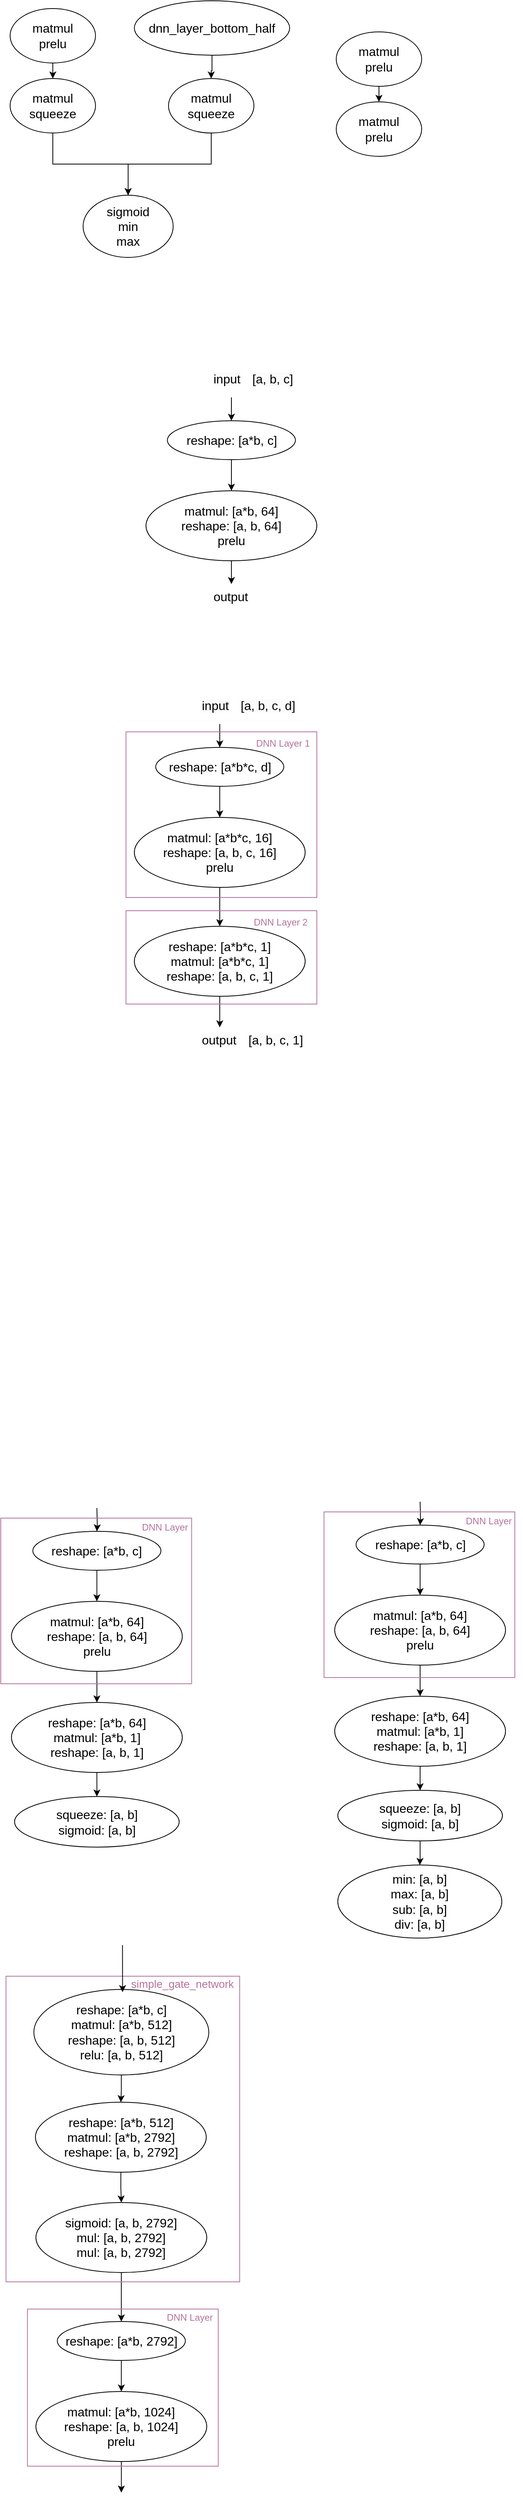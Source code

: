 <mxfile version="24.7.10">
  <diagram name="第 1 页" id="V1dfw5ZvCygMVs_ZKmEv">
    <mxGraphModel dx="1242" dy="786" grid="1" gridSize="10" guides="1" tooltips="1" connect="1" arrows="1" fold="1" page="1" pageScale="1" pageWidth="827" pageHeight="1169" math="0" shadow="0">
      <root>
        <mxCell id="0" />
        <mxCell id="1" parent="0" />
        <mxCell id="wV4hB_RL8rZMmwDnRBt9-4" value="" style="edgeStyle=orthogonalEdgeStyle;rounded=0;orthogonalLoop=1;jettySize=auto;html=1;" parent="1" source="wV4hB_RL8rZMmwDnRBt9-1" target="wV4hB_RL8rZMmwDnRBt9-3" edge="1">
          <mxGeometry relative="1" as="geometry" />
        </mxCell>
        <mxCell id="wV4hB_RL8rZMmwDnRBt9-1" value="&lt;span style=&quot;font-size: 16px;&quot;&gt;dnn_layer_bottom_half&lt;/span&gt;" style="ellipse;whiteSpace=wrap;html=1;" parent="1" vertex="1">
          <mxGeometry x="250" y="30" width="200" height="70" as="geometry" />
        </mxCell>
        <mxCell id="wV4hB_RL8rZMmwDnRBt9-6" value="" style="edgeStyle=orthogonalEdgeStyle;rounded=0;orthogonalLoop=1;jettySize=auto;html=1;" parent="1" source="wV4hB_RL8rZMmwDnRBt9-2" target="wV4hB_RL8rZMmwDnRBt9-5" edge="1">
          <mxGeometry relative="1" as="geometry" />
        </mxCell>
        <mxCell id="wV4hB_RL8rZMmwDnRBt9-2" value="&lt;font style=&quot;font-size: 16px;&quot;&gt;matmul&lt;/font&gt;&lt;div style=&quot;font-size: 16px;&quot;&gt;&lt;font style=&quot;font-size: 16px;&quot;&gt;prelu&lt;/font&gt;&lt;/div&gt;" style="ellipse;whiteSpace=wrap;html=1;" parent="1" vertex="1">
          <mxGeometry x="90" y="40" width="110" height="70" as="geometry" />
        </mxCell>
        <mxCell id="wV4hB_RL8rZMmwDnRBt9-10" style="edgeStyle=orthogonalEdgeStyle;rounded=0;orthogonalLoop=1;jettySize=auto;html=1;exitX=0.5;exitY=1;exitDx=0;exitDy=0;" parent="1" source="wV4hB_RL8rZMmwDnRBt9-3" target="wV4hB_RL8rZMmwDnRBt9-7" edge="1">
          <mxGeometry relative="1" as="geometry">
            <Array as="points">
              <mxPoint x="349" y="240" />
              <mxPoint x="242" y="240" />
            </Array>
          </mxGeometry>
        </mxCell>
        <mxCell id="wV4hB_RL8rZMmwDnRBt9-3" value="&lt;font style=&quot;font-size: 16px;&quot;&gt;matmul&lt;/font&gt;&lt;div style=&quot;font-size: 16px;&quot;&gt;squeeze&lt;/div&gt;" style="ellipse;whiteSpace=wrap;html=1;" parent="1" vertex="1">
          <mxGeometry x="294" y="130" width="110" height="70" as="geometry" />
        </mxCell>
        <mxCell id="wV4hB_RL8rZMmwDnRBt9-9" value="" style="edgeStyle=orthogonalEdgeStyle;rounded=0;orthogonalLoop=1;jettySize=auto;html=1;" parent="1" source="wV4hB_RL8rZMmwDnRBt9-5" target="wV4hB_RL8rZMmwDnRBt9-7" edge="1">
          <mxGeometry relative="1" as="geometry" />
        </mxCell>
        <mxCell id="wV4hB_RL8rZMmwDnRBt9-5" value="&lt;font style=&quot;font-size: 16px;&quot;&gt;matmul&lt;/font&gt;&lt;div style=&quot;font-size: 16px;&quot;&gt;squeeze&lt;br&gt;&lt;/div&gt;" style="ellipse;whiteSpace=wrap;html=1;" parent="1" vertex="1">
          <mxGeometry x="90" y="130" width="110" height="70" as="geometry" />
        </mxCell>
        <mxCell id="wV4hB_RL8rZMmwDnRBt9-7" value="&lt;span style=&quot;font-size: 16px;&quot;&gt;sigmoid&lt;/span&gt;&lt;div&gt;&lt;span style=&quot;font-size: 16px;&quot;&gt;min&lt;/span&gt;&lt;/div&gt;&lt;div&gt;&lt;span style=&quot;font-size: 16px;&quot;&gt;max&lt;/span&gt;&lt;/div&gt;" style="ellipse;whiteSpace=wrap;html=1;" parent="1" vertex="1">
          <mxGeometry x="184" y="280" width="116" height="80" as="geometry" />
        </mxCell>
        <mxCell id="sTIh-kTO3xZ_8swDwnME-1" value="" style="edgeStyle=orthogonalEdgeStyle;rounded=0;orthogonalLoop=1;jettySize=auto;html=1;" parent="1" source="sTIh-kTO3xZ_8swDwnME-2" edge="1">
          <mxGeometry relative="1" as="geometry">
            <mxPoint x="565" y="160" as="targetPoint" />
          </mxGeometry>
        </mxCell>
        <mxCell id="sTIh-kTO3xZ_8swDwnME-2" value="&lt;font style=&quot;font-size: 16px;&quot;&gt;matmul&lt;/font&gt;&lt;div style=&quot;font-size: 16px;&quot;&gt;&lt;font style=&quot;font-size: 16px;&quot;&gt;prelu&lt;/font&gt;&lt;/div&gt;" style="ellipse;whiteSpace=wrap;html=1;" parent="1" vertex="1">
          <mxGeometry x="510" y="70" width="110" height="70" as="geometry" />
        </mxCell>
        <mxCell id="sTIh-kTO3xZ_8swDwnME-3" value="&lt;font style=&quot;font-size: 16px;&quot;&gt;matmul&lt;/font&gt;&lt;div style=&quot;font-size: 16px;&quot;&gt;&lt;font style=&quot;font-size: 16px;&quot;&gt;prelu&lt;/font&gt;&lt;/div&gt;" style="ellipse;whiteSpace=wrap;html=1;" parent="1" vertex="1">
          <mxGeometry x="510" y="160" width="110" height="70" as="geometry" />
        </mxCell>
        <mxCell id="sTIh-kTO3xZ_8swDwnME-17" value="" style="edgeStyle=orthogonalEdgeStyle;rounded=0;orthogonalLoop=1;jettySize=auto;html=1;" parent="1" source="sTIh-kTO3xZ_8swDwnME-4" target="sTIh-kTO3xZ_8swDwnME-15" edge="1">
          <mxGeometry relative="1" as="geometry" />
        </mxCell>
        <mxCell id="sTIh-kTO3xZ_8swDwnME-4" value="&lt;font style=&quot;font-size: 16px;&quot;&gt;matmul:&amp;nbsp;&lt;/font&gt;&lt;span style=&quot;font-size: 16px;&quot;&gt;[a*b, 64]&lt;/span&gt;&lt;div&gt;&lt;span style=&quot;font-size: 16px;&quot;&gt;reshape:&amp;nbsp;&lt;/span&gt;&lt;span style=&quot;font-size: 16px;&quot;&gt;[a, b, 64]&lt;/span&gt;&lt;span style=&quot;font-size: 16px;&quot;&gt;&lt;br&gt;&lt;/span&gt;&lt;div style=&quot;font-size: 16px;&quot;&gt;&lt;font style=&quot;font-size: 16px;&quot;&gt;prelu&lt;/font&gt;&lt;/div&gt;&lt;/div&gt;" style="ellipse;whiteSpace=wrap;html=1;" parent="1" vertex="1">
          <mxGeometry x="265" y="660" width="220" height="90" as="geometry" />
        </mxCell>
        <mxCell id="sTIh-kTO3xZ_8swDwnME-11" value="" style="edgeStyle=orthogonalEdgeStyle;rounded=0;orthogonalLoop=1;jettySize=auto;html=1;" parent="1" source="sTIh-kTO3xZ_8swDwnME-6" target="sTIh-kTO3xZ_8swDwnME-4" edge="1">
          <mxGeometry relative="1" as="geometry" />
        </mxCell>
        <mxCell id="sTIh-kTO3xZ_8swDwnME-6" value="&lt;font style=&quot;font-size: 16px;&quot;&gt;reshape:&amp;nbsp;&lt;/font&gt;&lt;span style=&quot;font-size: 16px; background-color: initial;&quot;&gt;[a*b, c]&lt;/span&gt;" style="ellipse;whiteSpace=wrap;html=1;" parent="1" vertex="1">
          <mxGeometry x="292.5" y="570" width="165" height="50" as="geometry" />
        </mxCell>
        <mxCell id="sTIh-kTO3xZ_8swDwnME-8" value="&lt;span style=&quot;color: rgb(0, 0, 0); font-family: Helvetica; font-size: 16px; font-style: normal; font-variant-ligatures: normal; font-variant-caps: normal; font-weight: 400; letter-spacing: normal; orphans: 2; text-align: center; text-indent: 0px; text-transform: none; widows: 2; word-spacing: 0px; -webkit-text-stroke-width: 0px; white-space: normal; background-color: rgb(251, 251, 251); text-decoration-thickness: initial; text-decoration-style: initial; text-decoration-color: initial; display: inline !important; float: none;&quot;&gt;[a, b, c]&lt;/span&gt;" style="text;whiteSpace=wrap;html=1;" parent="1" vertex="1">
          <mxGeometry x="400" y="500" width="150" height="40" as="geometry" />
        </mxCell>
        <mxCell id="sTIh-kTO3xZ_8swDwnME-10" value="" style="edgeStyle=orthogonalEdgeStyle;rounded=0;orthogonalLoop=1;jettySize=auto;html=1;" parent="1" source="sTIh-kTO3xZ_8swDwnME-9" target="sTIh-kTO3xZ_8swDwnME-6" edge="1">
          <mxGeometry relative="1" as="geometry" />
        </mxCell>
        <mxCell id="sTIh-kTO3xZ_8swDwnME-9" value="&lt;span style=&quot;color: rgb(0, 0, 0); font-family: Helvetica; font-size: 16px; font-style: normal; font-variant-ligatures: normal; font-variant-caps: normal; font-weight: 400; letter-spacing: normal; orphans: 2; text-align: center; text-indent: 0px; text-transform: none; widows: 2; word-spacing: 0px; -webkit-text-stroke-width: 0px; white-space: normal; background-color: rgb(251, 251, 251); text-decoration-thickness: initial; text-decoration-style: initial; text-decoration-color: initial; display: inline !important; float: none;&quot;&gt;input&lt;/span&gt;" style="text;whiteSpace=wrap;html=1;" parent="1" vertex="1">
          <mxGeometry x="350" y="500" width="50" height="40" as="geometry" />
        </mxCell>
        <mxCell id="sTIh-kTO3xZ_8swDwnME-15" value="&lt;div style=&quot;text-align: center;&quot;&gt;&lt;span style=&quot;background-color: initial; font-size: 16px;&quot;&gt;output&lt;/span&gt;&lt;/div&gt;" style="text;whiteSpace=wrap;html=1;" parent="1" vertex="1">
          <mxGeometry x="350" y="780" width="50" height="40" as="geometry" />
        </mxCell>
        <mxCell id="I9Kv1Mkpv6eCRe7bFn_e-13" value="" style="edgeStyle=orthogonalEdgeStyle;rounded=0;orthogonalLoop=1;jettySize=auto;html=1;" edge="1" parent="1" source="bx44Nag-n4rfRC4HVCFL-2" target="I9Kv1Mkpv6eCRe7bFn_e-1">
          <mxGeometry relative="1" as="geometry" />
        </mxCell>
        <mxCell id="bx44Nag-n4rfRC4HVCFL-2" value="&lt;font style=&quot;font-size: 16px;&quot;&gt;matmul:&amp;nbsp;&lt;/font&gt;&lt;span style=&quot;font-size: 16px;&quot;&gt;[a*b*c, 16]&lt;/span&gt;&lt;div&gt;&lt;span style=&quot;font-size: 16px;&quot;&gt;reshape:&amp;nbsp;&lt;/span&gt;&lt;span style=&quot;font-size: 16px;&quot;&gt;[a, b, c, 16]&lt;/span&gt;&lt;span style=&quot;font-size: 16px;&quot;&gt;&lt;br&gt;&lt;/span&gt;&lt;div style=&quot;font-size: 16px;&quot;&gt;&lt;font style=&quot;font-size: 16px;&quot;&gt;prelu&lt;/font&gt;&lt;/div&gt;&lt;/div&gt;" style="ellipse;whiteSpace=wrap;html=1;" parent="1" vertex="1">
          <mxGeometry x="250" y="1080" width="220" height="90" as="geometry" />
        </mxCell>
        <mxCell id="bx44Nag-n4rfRC4HVCFL-3" value="" style="edgeStyle=orthogonalEdgeStyle;rounded=0;orthogonalLoop=1;jettySize=auto;html=1;" parent="1" source="bx44Nag-n4rfRC4HVCFL-4" target="bx44Nag-n4rfRC4HVCFL-2" edge="1">
          <mxGeometry relative="1" as="geometry" />
        </mxCell>
        <mxCell id="bx44Nag-n4rfRC4HVCFL-4" value="&lt;font style=&quot;font-size: 16px;&quot;&gt;reshape:&amp;nbsp;&lt;/font&gt;&lt;span style=&quot;font-size: 16px; background-color: initial;&quot;&gt;[a*b*c, d]&lt;/span&gt;" style="ellipse;whiteSpace=wrap;html=1;" parent="1" vertex="1">
          <mxGeometry x="277.5" y="990" width="165" height="50" as="geometry" />
        </mxCell>
        <mxCell id="bx44Nag-n4rfRC4HVCFL-5" value="&lt;span style=&quot;color: rgb(0, 0, 0); font-family: Helvetica; font-size: 16px; font-style: normal; font-variant-ligatures: normal; font-variant-caps: normal; font-weight: 400; letter-spacing: normal; orphans: 2; text-align: center; text-indent: 0px; text-transform: none; widows: 2; word-spacing: 0px; -webkit-text-stroke-width: 0px; white-space: normal; background-color: rgb(251, 251, 251); text-decoration-thickness: initial; text-decoration-style: initial; text-decoration-color: initial; display: inline !important; float: none;&quot;&gt;[a, b, c, d]&lt;/span&gt;" style="text;whiteSpace=wrap;html=1;" parent="1" vertex="1">
          <mxGeometry x="385" y="920" width="150" height="40" as="geometry" />
        </mxCell>
        <mxCell id="bx44Nag-n4rfRC4HVCFL-6" value="" style="edgeStyle=orthogonalEdgeStyle;rounded=0;orthogonalLoop=1;jettySize=auto;html=1;" parent="1" source="bx44Nag-n4rfRC4HVCFL-7" target="bx44Nag-n4rfRC4HVCFL-4" edge="1">
          <mxGeometry relative="1" as="geometry" />
        </mxCell>
        <mxCell id="bx44Nag-n4rfRC4HVCFL-7" value="&lt;span style=&quot;color: rgb(0, 0, 0); font-family: Helvetica; font-size: 16px; font-style: normal; font-variant-ligatures: normal; font-variant-caps: normal; font-weight: 400; letter-spacing: normal; orphans: 2; text-align: center; text-indent: 0px; text-transform: none; widows: 2; word-spacing: 0px; -webkit-text-stroke-width: 0px; white-space: normal; background-color: rgb(251, 251, 251); text-decoration-thickness: initial; text-decoration-style: initial; text-decoration-color: initial; display: inline !important; float: none;&quot;&gt;input&lt;/span&gt;" style="text;whiteSpace=wrap;html=1;" parent="1" vertex="1">
          <mxGeometry x="335" y="920" width="50" height="40" as="geometry" />
        </mxCell>
        <mxCell id="bx44Nag-n4rfRC4HVCFL-15" value="" style="edgeStyle=orthogonalEdgeStyle;rounded=0;orthogonalLoop=1;jettySize=auto;html=1;" parent="1" source="bx44Nag-n4rfRC4HVCFL-9" target="bx44Nag-n4rfRC4HVCFL-14" edge="1">
          <mxGeometry relative="1" as="geometry" />
        </mxCell>
        <mxCell id="bx44Nag-n4rfRC4HVCFL-9" value="&lt;font style=&quot;font-size: 16px;&quot;&gt;matmul:&amp;nbsp;&lt;/font&gt;&lt;span style=&quot;font-size: 16px;&quot;&gt;[a*b, 64]&lt;/span&gt;&lt;div&gt;&lt;span style=&quot;font-size: 16px;&quot;&gt;reshape:&amp;nbsp;&lt;/span&gt;&lt;span style=&quot;font-size: 16px;&quot;&gt;[a, b, 64]&lt;/span&gt;&lt;span style=&quot;font-size: 16px;&quot;&gt;&lt;br&gt;&lt;/span&gt;&lt;div style=&quot;font-size: 16px;&quot;&gt;&lt;font style=&quot;font-size: 16px;&quot;&gt;prelu&lt;/font&gt;&lt;/div&gt;&lt;/div&gt;" style="ellipse;whiteSpace=wrap;html=1;" parent="1" vertex="1">
          <mxGeometry x="91.75" y="2088" width="220" height="90" as="geometry" />
        </mxCell>
        <mxCell id="bx44Nag-n4rfRC4HVCFL-10" value="" style="edgeStyle=orthogonalEdgeStyle;rounded=0;orthogonalLoop=1;jettySize=auto;html=1;" parent="1" source="bx44Nag-n4rfRC4HVCFL-11" target="bx44Nag-n4rfRC4HVCFL-9" edge="1">
          <mxGeometry relative="1" as="geometry" />
        </mxCell>
        <mxCell id="bx44Nag-n4rfRC4HVCFL-11" value="&lt;font style=&quot;font-size: 16px;&quot;&gt;reshape:&amp;nbsp;&lt;/font&gt;&lt;span style=&quot;font-size: 16px; background-color: initial;&quot;&gt;[a*b, c]&lt;/span&gt;" style="ellipse;whiteSpace=wrap;html=1;" parent="1" vertex="1">
          <mxGeometry x="119.25" y="1998" width="165" height="50" as="geometry" />
        </mxCell>
        <mxCell id="bx44Nag-n4rfRC4HVCFL-12" value="" style="edgeStyle=orthogonalEdgeStyle;rounded=0;orthogonalLoop=1;jettySize=auto;html=1;" parent="1" target="bx44Nag-n4rfRC4HVCFL-11" edge="1">
          <mxGeometry relative="1" as="geometry">
            <mxPoint x="201.75" y="1968" as="sourcePoint" />
          </mxGeometry>
        </mxCell>
        <mxCell id="bx44Nag-n4rfRC4HVCFL-17" value="" style="edgeStyle=orthogonalEdgeStyle;rounded=0;orthogonalLoop=1;jettySize=auto;html=1;" parent="1" source="bx44Nag-n4rfRC4HVCFL-14" target="bx44Nag-n4rfRC4HVCFL-16" edge="1">
          <mxGeometry relative="1" as="geometry" />
        </mxCell>
        <mxCell id="bx44Nag-n4rfRC4HVCFL-14" value="&lt;font style=&quot;font-size: 16px;&quot;&gt;reshape:&amp;nbsp;&lt;/font&gt;&lt;span style=&quot;font-size: 16px;&quot;&gt;[a*b, 64]&lt;/span&gt;&lt;div&gt;&lt;span style=&quot;font-size: 16px;&quot;&gt;matmul:&amp;nbsp;&lt;/span&gt;&lt;span style=&quot;font-size: 16px;&quot;&gt;[&lt;/span&gt;&lt;span style=&quot;font-size: 16px;&quot;&gt;a*b&lt;/span&gt;&lt;span style=&quot;font-size: 16px;&quot;&gt;, 1]&lt;/span&gt;&lt;/div&gt;&lt;div&gt;&lt;span style=&quot;font-size: 16px;&quot;&gt;reshape:&amp;nbsp;&lt;/span&gt;&lt;span style=&quot;font-size: 16px;&quot;&gt;[a, b, 1]&lt;/span&gt;&lt;/div&gt;" style="ellipse;whiteSpace=wrap;html=1;" parent="1" vertex="1">
          <mxGeometry x="91.75" y="2218" width="220" height="90" as="geometry" />
        </mxCell>
        <mxCell id="bx44Nag-n4rfRC4HVCFL-16" value="&lt;font style=&quot;font-size: 16px;&quot;&gt;squeeze:&amp;nbsp;&lt;/font&gt;&lt;span style=&quot;font-size: 16px;&quot;&gt;[a, b]&lt;/span&gt;&lt;div&gt;&lt;span style=&quot;font-size: 16px;&quot;&gt;sigmoid:&amp;nbsp;&lt;/span&gt;&lt;span style=&quot;font-size: 16px;&quot;&gt;[&lt;/span&gt;&lt;span style=&quot;font-size: 16px;&quot;&gt;a, b&lt;/span&gt;&lt;span style=&quot;font-size: 16px;&quot;&gt;]&lt;/span&gt;&lt;/div&gt;" style="ellipse;whiteSpace=wrap;html=1;" parent="1" vertex="1">
          <mxGeometry x="95.75" y="2339" width="212" height="65" as="geometry" />
        </mxCell>
        <mxCell id="bx44Nag-n4rfRC4HVCFL-19" value="" style="rounded=0;whiteSpace=wrap;html=1;fillColor=none;strokeColor=#B5739D;" parent="1" vertex="1">
          <mxGeometry x="78" y="1981" width="245.75" height="213" as="geometry" />
        </mxCell>
        <mxCell id="bx44Nag-n4rfRC4HVCFL-20" value="&lt;font color=&quot;#b5739d&quot;&gt;DNN Layer&lt;/font&gt;" style="text;html=1;align=center;verticalAlign=middle;whiteSpace=wrap;rounded=0;" parent="1" vertex="1">
          <mxGeometry x="246.25" y="1978" width="87" height="30" as="geometry" />
        </mxCell>
        <mxCell id="bx44Nag-n4rfRC4HVCFL-21" value="" style="edgeStyle=orthogonalEdgeStyle;rounded=0;orthogonalLoop=1;jettySize=auto;html=1;" parent="1" source="bx44Nag-n4rfRC4HVCFL-22" target="bx44Nag-n4rfRC4HVCFL-27" edge="1">
          <mxGeometry relative="1" as="geometry" />
        </mxCell>
        <mxCell id="bx44Nag-n4rfRC4HVCFL-22" value="&lt;font style=&quot;font-size: 16px;&quot;&gt;matmul:&amp;nbsp;&lt;/font&gt;&lt;span style=&quot;font-size: 16px;&quot;&gt;[a*b, 64]&lt;/span&gt;&lt;div&gt;&lt;span style=&quot;font-size: 16px;&quot;&gt;reshape:&amp;nbsp;&lt;/span&gt;&lt;span style=&quot;font-size: 16px;&quot;&gt;[a, b, 64]&lt;/span&gt;&lt;span style=&quot;font-size: 16px;&quot;&gt;&lt;br&gt;&lt;/span&gt;&lt;div style=&quot;font-size: 16px;&quot;&gt;&lt;font style=&quot;font-size: 16px;&quot;&gt;prelu&lt;/font&gt;&lt;/div&gt;&lt;/div&gt;" style="ellipse;whiteSpace=wrap;html=1;" parent="1" vertex="1">
          <mxGeometry x="508" y="2080" width="220" height="90" as="geometry" />
        </mxCell>
        <mxCell id="bx44Nag-n4rfRC4HVCFL-23" value="" style="edgeStyle=orthogonalEdgeStyle;rounded=0;orthogonalLoop=1;jettySize=auto;html=1;" parent="1" source="bx44Nag-n4rfRC4HVCFL-24" target="bx44Nag-n4rfRC4HVCFL-22" edge="1">
          <mxGeometry relative="1" as="geometry" />
        </mxCell>
        <mxCell id="bx44Nag-n4rfRC4HVCFL-24" value="&lt;font style=&quot;font-size: 16px;&quot;&gt;reshape:&amp;nbsp;&lt;/font&gt;&lt;span style=&quot;font-size: 16px; background-color: initial;&quot;&gt;[a*b, c]&lt;/span&gt;" style="ellipse;whiteSpace=wrap;html=1;" parent="1" vertex="1">
          <mxGeometry x="535.5" y="1990" width="165" height="50" as="geometry" />
        </mxCell>
        <mxCell id="bx44Nag-n4rfRC4HVCFL-25" value="" style="edgeStyle=orthogonalEdgeStyle;rounded=0;orthogonalLoop=1;jettySize=auto;html=1;" parent="1" target="bx44Nag-n4rfRC4HVCFL-24" edge="1">
          <mxGeometry relative="1" as="geometry">
            <mxPoint x="618" y="1960" as="sourcePoint" />
          </mxGeometry>
        </mxCell>
        <mxCell id="bx44Nag-n4rfRC4HVCFL-26" value="" style="edgeStyle=orthogonalEdgeStyle;rounded=0;orthogonalLoop=1;jettySize=auto;html=1;" parent="1" source="bx44Nag-n4rfRC4HVCFL-27" target="bx44Nag-n4rfRC4HVCFL-28" edge="1">
          <mxGeometry relative="1" as="geometry" />
        </mxCell>
        <mxCell id="bx44Nag-n4rfRC4HVCFL-27" value="&lt;font style=&quot;font-size: 16px;&quot;&gt;reshape:&amp;nbsp;&lt;/font&gt;&lt;span style=&quot;font-size: 16px;&quot;&gt;[a*b, 64]&lt;/span&gt;&lt;div&gt;&lt;span style=&quot;font-size: 16px;&quot;&gt;matmul:&amp;nbsp;&lt;/span&gt;&lt;span style=&quot;font-size: 16px;&quot;&gt;[&lt;/span&gt;&lt;span style=&quot;font-size: 16px;&quot;&gt;a*b&lt;/span&gt;&lt;span style=&quot;font-size: 16px;&quot;&gt;, 1]&lt;/span&gt;&lt;/div&gt;&lt;div&gt;&lt;span style=&quot;font-size: 16px;&quot;&gt;reshape:&amp;nbsp;&lt;/span&gt;&lt;span style=&quot;font-size: 16px;&quot;&gt;[a, b, 1]&lt;/span&gt;&lt;/div&gt;" style="ellipse;whiteSpace=wrap;html=1;" parent="1" vertex="1">
          <mxGeometry x="508" y="2210" width="220" height="90" as="geometry" />
        </mxCell>
        <mxCell id="bx44Nag-n4rfRC4HVCFL-32" value="" style="edgeStyle=orthogonalEdgeStyle;rounded=0;orthogonalLoop=1;jettySize=auto;html=1;" parent="1" source="bx44Nag-n4rfRC4HVCFL-28" target="bx44Nag-n4rfRC4HVCFL-31" edge="1">
          <mxGeometry relative="1" as="geometry" />
        </mxCell>
        <mxCell id="bx44Nag-n4rfRC4HVCFL-28" value="&lt;font style=&quot;font-size: 16px;&quot;&gt;squeeze:&amp;nbsp;&lt;/font&gt;&lt;span style=&quot;font-size: 16px;&quot;&gt;[a, b]&lt;/span&gt;&lt;div&gt;&lt;span style=&quot;font-size: 16px;&quot;&gt;sigmoid:&amp;nbsp;&lt;/span&gt;&lt;span style=&quot;font-size: 16px;&quot;&gt;[&lt;/span&gt;&lt;span style=&quot;font-size: 16px;&quot;&gt;a, b&lt;/span&gt;&lt;span style=&quot;font-size: 16px;&quot;&gt;]&lt;/span&gt;&lt;/div&gt;" style="ellipse;whiteSpace=wrap;html=1;" parent="1" vertex="1">
          <mxGeometry x="512" y="2331" width="212" height="65" as="geometry" />
        </mxCell>
        <mxCell id="bx44Nag-n4rfRC4HVCFL-29" value="" style="rounded=0;whiteSpace=wrap;html=1;fillColor=none;strokeColor=#B5739D;" parent="1" vertex="1">
          <mxGeometry x="494.25" y="1973" width="245.75" height="213" as="geometry" />
        </mxCell>
        <mxCell id="bx44Nag-n4rfRC4HVCFL-30" value="&lt;font color=&quot;#b5739d&quot;&gt;DNN Layer&lt;/font&gt;" style="text;html=1;align=center;verticalAlign=middle;whiteSpace=wrap;rounded=0;" parent="1" vertex="1">
          <mxGeometry x="662.5" y="1970" width="87" height="30" as="geometry" />
        </mxCell>
        <mxCell id="bx44Nag-n4rfRC4HVCFL-31" value="&lt;span style=&quot;font-size: 16px;&quot;&gt;min:&amp;nbsp;&lt;/span&gt;&lt;span style=&quot;font-size: 16px;&quot;&gt;[a, b]&lt;/span&gt;&lt;div&gt;&lt;span style=&quot;font-size: 16px;&quot;&gt;max:&amp;nbsp;&lt;/span&gt;&lt;span style=&quot;font-size: 16px; background-color: initial;&quot;&gt;[a, b]&lt;/span&gt;&lt;/div&gt;&lt;div&gt;&lt;span style=&quot;font-size: 16px;&quot;&gt;sub:&amp;nbsp;&lt;/span&gt;&lt;span style=&quot;font-size: 16px; background-color: initial;&quot;&gt;[a, b]&lt;/span&gt;&lt;/div&gt;&lt;div&gt;&lt;span style=&quot;font-size: 16px;&quot;&gt;div:&amp;nbsp;&lt;/span&gt;&lt;span style=&quot;font-size: 16px; background-color: initial;&quot;&gt;[a, b]&lt;/span&gt;&lt;/div&gt;" style="ellipse;whiteSpace=wrap;html=1;" parent="1" vertex="1">
          <mxGeometry x="512" y="2427" width="211.25" height="94" as="geometry" />
        </mxCell>
        <mxCell id="bx44Nag-n4rfRC4HVCFL-33" value="" style="edgeStyle=orthogonalEdgeStyle;rounded=0;orthogonalLoop=1;jettySize=auto;html=1;" parent="1" source="bx44Nag-n4rfRC4HVCFL-34" edge="1">
          <mxGeometry relative="1" as="geometry">
            <mxPoint x="233.25" y="3234" as="targetPoint" />
          </mxGeometry>
        </mxCell>
        <mxCell id="bx44Nag-n4rfRC4HVCFL-34" value="&lt;font style=&quot;font-size: 16px;&quot;&gt;matmul:&amp;nbsp;&lt;/font&gt;&lt;span style=&quot;font-size: 16px;&quot;&gt;[a*b, 1024]&lt;/span&gt;&lt;div&gt;&lt;span style=&quot;font-size: 16px;&quot;&gt;reshape:&amp;nbsp;&lt;/span&gt;&lt;span style=&quot;font-size: 16px;&quot;&gt;[a, b, 1024]&lt;/span&gt;&lt;span style=&quot;font-size: 16px;&quot;&gt;&lt;br&gt;&lt;/span&gt;&lt;div style=&quot;font-size: 16px;&quot;&gt;&lt;font style=&quot;font-size: 16px;&quot;&gt;prelu&lt;/font&gt;&lt;/div&gt;&lt;/div&gt;" style="ellipse;whiteSpace=wrap;html=1;" parent="1" vertex="1">
          <mxGeometry x="123.25" y="3104" width="220" height="90" as="geometry" />
        </mxCell>
        <mxCell id="bx44Nag-n4rfRC4HVCFL-35" value="" style="edgeStyle=orthogonalEdgeStyle;rounded=0;orthogonalLoop=1;jettySize=auto;html=1;" parent="1" source="bx44Nag-n4rfRC4HVCFL-36" target="bx44Nag-n4rfRC4HVCFL-34" edge="1">
          <mxGeometry relative="1" as="geometry" />
        </mxCell>
        <mxCell id="bx44Nag-n4rfRC4HVCFL-36" value="&lt;font style=&quot;font-size: 16px;&quot;&gt;reshape:&amp;nbsp;&lt;/font&gt;&lt;span style=&quot;font-size: 16px; background-color: initial;&quot;&gt;[a*b, 2792]&lt;/span&gt;" style="ellipse;whiteSpace=wrap;html=1;" parent="1" vertex="1">
          <mxGeometry x="150.75" y="3014" width="165" height="50" as="geometry" />
        </mxCell>
        <mxCell id="bx44Nag-n4rfRC4HVCFL-37" value="" style="edgeStyle=orthogonalEdgeStyle;rounded=0;orthogonalLoop=1;jettySize=auto;html=1;exitX=0.5;exitY=1;exitDx=0;exitDy=0;" parent="1" source="bx44Nag-n4rfRC4HVCFL-46" target="bx44Nag-n4rfRC4HVCFL-36" edge="1">
          <mxGeometry relative="1" as="geometry">
            <mxPoint x="233.25" y="2984" as="sourcePoint" />
          </mxGeometry>
        </mxCell>
        <mxCell id="bx44Nag-n4rfRC4HVCFL-41" value="" style="rounded=0;whiteSpace=wrap;html=1;fillColor=none;strokeColor=#B5739D;" parent="1" vertex="1">
          <mxGeometry x="112.32" y="2998" width="245.75" height="202" as="geometry" />
        </mxCell>
        <mxCell id="bx44Nag-n4rfRC4HVCFL-42" value="&lt;font color=&quot;#b5739d&quot;&gt;DNN Layer&lt;/font&gt;" style="text;html=1;align=center;verticalAlign=middle;whiteSpace=wrap;rounded=0;" parent="1" vertex="1">
          <mxGeometry x="277.75" y="2994" width="87" height="30" as="geometry" />
        </mxCell>
        <mxCell id="bx44Nag-n4rfRC4HVCFL-45" value="" style="edgeStyle=orthogonalEdgeStyle;rounded=0;orthogonalLoop=1;jettySize=auto;html=1;" parent="1" source="bx44Nag-n4rfRC4HVCFL-43" target="bx44Nag-n4rfRC4HVCFL-44" edge="1">
          <mxGeometry relative="1" as="geometry" />
        </mxCell>
        <mxCell id="bx44Nag-n4rfRC4HVCFL-43" value="&lt;font style=&quot;font-size: 16px;&quot;&gt;reshape:&amp;nbsp;&lt;/font&gt;&lt;span style=&quot;font-size: 16px;&quot;&gt;[a*b, c]&lt;/span&gt;&lt;div&gt;&lt;span style=&quot;font-size: 16px;&quot;&gt;matmul:&amp;nbsp;&lt;/span&gt;&lt;span style=&quot;font-size: 16px;&quot;&gt;[&lt;/span&gt;&lt;span style=&quot;font-size: 16px;&quot;&gt;a*b&lt;/span&gt;&lt;span style=&quot;font-size: 16px;&quot;&gt;, 512]&lt;/span&gt;&lt;/div&gt;&lt;div&gt;&lt;span style=&quot;font-size: 16px;&quot;&gt;reshape:&amp;nbsp;&lt;/span&gt;&lt;span style=&quot;font-size: 16px;&quot;&gt;[a, b, 512]&lt;/span&gt;&lt;/div&gt;&lt;div&gt;&lt;span style=&quot;font-size: 16px;&quot;&gt;relu:&amp;nbsp;&lt;/span&gt;&lt;span style=&quot;font-size: 16px; background-color: initial;&quot;&gt;[a, b, 512]&lt;/span&gt;&lt;/div&gt;" style="ellipse;whiteSpace=wrap;html=1;" parent="1" vertex="1">
          <mxGeometry x="120.63" y="2587" width="225.25" height="110" as="geometry" />
        </mxCell>
        <mxCell id="bx44Nag-n4rfRC4HVCFL-47" value="" style="edgeStyle=orthogonalEdgeStyle;rounded=0;orthogonalLoop=1;jettySize=auto;html=1;" parent="1" source="bx44Nag-n4rfRC4HVCFL-44" target="bx44Nag-n4rfRC4HVCFL-46" edge="1">
          <mxGeometry relative="1" as="geometry" />
        </mxCell>
        <mxCell id="bx44Nag-n4rfRC4HVCFL-44" value="&lt;font style=&quot;font-size: 16px;&quot;&gt;reshape:&amp;nbsp;&lt;/font&gt;&lt;span style=&quot;font-size: 16px;&quot;&gt;[a*b, 512]&lt;/span&gt;&lt;div&gt;&lt;span style=&quot;font-size: 16px;&quot;&gt;matmul:&amp;nbsp;&lt;/span&gt;&lt;span style=&quot;font-size: 16px;&quot;&gt;[&lt;/span&gt;&lt;span style=&quot;font-size: 16px;&quot;&gt;a*b&lt;/span&gt;&lt;span style=&quot;font-size: 16px;&quot;&gt;, 2792]&lt;/span&gt;&lt;/div&gt;&lt;div&gt;&lt;span style=&quot;font-size: 16px;&quot;&gt;reshape:&amp;nbsp;&lt;/span&gt;&lt;span style=&quot;font-size: 16px;&quot;&gt;[a, b, 2792]&lt;/span&gt;&lt;/div&gt;" style="ellipse;whiteSpace=wrap;html=1;" parent="1" vertex="1">
          <mxGeometry x="122.63" y="2732" width="220" height="90" as="geometry" />
        </mxCell>
        <mxCell id="bx44Nag-n4rfRC4HVCFL-46" value="&lt;font style=&quot;font-size: 16px;&quot;&gt;sigmoid:&amp;nbsp;&lt;/font&gt;&lt;span style=&quot;font-size: 16px;&quot;&gt;[a, b, 2792]&lt;/span&gt;&lt;div&gt;&lt;span style=&quot;font-size: 16px;&quot;&gt;mul:&amp;nbsp;&lt;/span&gt;&lt;span style=&quot;font-size: 16px;&quot;&gt;[&lt;/span&gt;&lt;span style=&quot;font-size: 16px;&quot;&gt;a, b, 2792&lt;/span&gt;&lt;span style=&quot;font-size: 16px;&quot;&gt;]&lt;/span&gt;&lt;/div&gt;&lt;div&gt;&lt;span style=&quot;font-size: 16px;&quot;&gt;mul:&amp;nbsp;&lt;/span&gt;&lt;span style=&quot;font-size: 16px;&quot;&gt;[&lt;/span&gt;&lt;span style=&quot;font-size: 16px;&quot;&gt;a, b, 2792&lt;/span&gt;&lt;span style=&quot;font-size: 16px;&quot;&gt;]&lt;/span&gt;&lt;br&gt;&lt;/div&gt;" style="ellipse;whiteSpace=wrap;html=1;" parent="1" vertex="1">
          <mxGeometry x="123.26" y="2861" width="220" height="90" as="geometry" />
        </mxCell>
        <mxCell id="bx44Nag-n4rfRC4HVCFL-48" value="" style="rounded=0;whiteSpace=wrap;html=1;fillColor=none;strokeColor=#B5739D;" parent="1" vertex="1">
          <mxGeometry x="84.75" y="2570" width="300.88" height="393" as="geometry" />
        </mxCell>
        <mxCell id="bx44Nag-n4rfRC4HVCFL-49" value="&lt;font style=&quot;font-size: 14px;&quot; color=&quot;#b5739d&quot;&gt;simple_gate_network&lt;/font&gt;" style="text;html=1;align=center;verticalAlign=middle;whiteSpace=wrap;rounded=0;" parent="1" vertex="1">
          <mxGeometry x="225.25" y="2565" width="174" height="30" as="geometry" />
        </mxCell>
        <mxCell id="bx44Nag-n4rfRC4HVCFL-51" value="" style="endArrow=classic;html=1;rounded=0;entryX=0.055;entryY=0.85;entryDx=0;entryDy=0;entryPerimeter=0;" parent="1" target="bx44Nag-n4rfRC4HVCFL-49" edge="1">
          <mxGeometry width="50" height="50" relative="1" as="geometry">
            <mxPoint x="234.75" y="2530" as="sourcePoint" />
            <mxPoint x="368.75" y="2873" as="targetPoint" />
          </mxGeometry>
        </mxCell>
        <mxCell id="I9Kv1Mkpv6eCRe7bFn_e-4" value="" style="edgeStyle=orthogonalEdgeStyle;rounded=0;orthogonalLoop=1;jettySize=auto;html=1;" edge="1" parent="1" source="I9Kv1Mkpv6eCRe7bFn_e-1" target="I9Kv1Mkpv6eCRe7bFn_e-3">
          <mxGeometry relative="1" as="geometry" />
        </mxCell>
        <mxCell id="I9Kv1Mkpv6eCRe7bFn_e-1" value="&lt;font style=&quot;font-size: 16px;&quot;&gt;reshape:&amp;nbsp;&lt;/font&gt;&lt;span style=&quot;font-size: 16px;&quot;&gt;[a*b*c, 1]&lt;/span&gt;&lt;div&gt;&lt;span style=&quot;font-size: 16px;&quot;&gt;matmul:&amp;nbsp;&lt;/span&gt;&lt;span style=&quot;font-size: 16px;&quot;&gt;[&lt;/span&gt;&lt;span style=&quot;font-size: 16px;&quot;&gt;a*b*c&lt;/span&gt;&lt;span style=&quot;font-size: 16px;&quot;&gt;, 1]&lt;/span&gt;&lt;/div&gt;&lt;div&gt;&lt;span style=&quot;font-size: 16px;&quot;&gt;reshape:&amp;nbsp;&lt;/span&gt;&lt;span style=&quot;font-size: 16px;&quot;&gt;[a, b, c, 1]&lt;/span&gt;&lt;/div&gt;" style="ellipse;whiteSpace=wrap;html=1;" vertex="1" parent="1">
          <mxGeometry x="250" y="1220" width="220" height="90" as="geometry" />
        </mxCell>
        <mxCell id="I9Kv1Mkpv6eCRe7bFn_e-3" value="&lt;span style=&quot;color: rgb(0, 0, 0); font-family: Helvetica; font-size: 16px; font-style: normal; font-variant-ligatures: normal; font-variant-caps: normal; font-weight: 400; letter-spacing: normal; orphans: 2; text-align: center; text-indent: 0px; text-transform: none; widows: 2; word-spacing: 0px; -webkit-text-stroke-width: 0px; white-space: normal; background-color: rgb(251, 251, 251); text-decoration-thickness: initial; text-decoration-style: initial; text-decoration-color: initial; display: inline !important; float: none;&quot;&gt;output&lt;/span&gt;" style="text;whiteSpace=wrap;html=1;" vertex="1" parent="1">
          <mxGeometry x="335" y="1350" width="50" height="40" as="geometry" />
        </mxCell>
        <mxCell id="I9Kv1Mkpv6eCRe7bFn_e-5" value="&lt;span style=&quot;color: rgb(0, 0, 0); font-family: Helvetica; font-size: 16px; font-style: normal; font-variant-ligatures: normal; font-variant-caps: normal; font-weight: 400; letter-spacing: normal; orphans: 2; text-align: center; text-indent: 0px; text-transform: none; widows: 2; word-spacing: 0px; -webkit-text-stroke-width: 0px; white-space: normal; background-color: rgb(251, 251, 251); text-decoration-thickness: initial; text-decoration-style: initial; text-decoration-color: initial; display: inline !important; float: none;&quot;&gt;[a, b, c, 1]&lt;/span&gt;" style="text;whiteSpace=wrap;html=1;" vertex="1" parent="1">
          <mxGeometry x="395" y="1350" width="150" height="40" as="geometry" />
        </mxCell>
        <mxCell id="I9Kv1Mkpv6eCRe7bFn_e-6" value="" style="rounded=0;whiteSpace=wrap;html=1;fillColor=none;strokeColor=#B5739D;" vertex="1" parent="1">
          <mxGeometry x="239.25" y="970" width="245.75" height="213" as="geometry" />
        </mxCell>
        <mxCell id="I9Kv1Mkpv6eCRe7bFn_e-7" value="" style="rounded=0;whiteSpace=wrap;html=1;fillColor=none;strokeColor=#B5739D;" vertex="1" parent="1">
          <mxGeometry x="239.25" y="1200" width="245.75" height="120" as="geometry" />
        </mxCell>
        <mxCell id="I9Kv1Mkpv6eCRe7bFn_e-8" value="&lt;font color=&quot;#b5739d&quot;&gt;DNN Layer 1&lt;/font&gt;" style="text;html=1;align=center;verticalAlign=middle;whiteSpace=wrap;rounded=0;" vertex="1" parent="1">
          <mxGeometry x="398" y="970" width="87" height="30" as="geometry" />
        </mxCell>
        <mxCell id="I9Kv1Mkpv6eCRe7bFn_e-9" value="&lt;font color=&quot;#b5739d&quot;&gt;DNN Layer 2&lt;/font&gt;" style="text;html=1;align=center;verticalAlign=middle;whiteSpace=wrap;rounded=0;" vertex="1" parent="1">
          <mxGeometry x="395" y="1200" width="87" height="30" as="geometry" />
        </mxCell>
      </root>
    </mxGraphModel>
  </diagram>
</mxfile>

